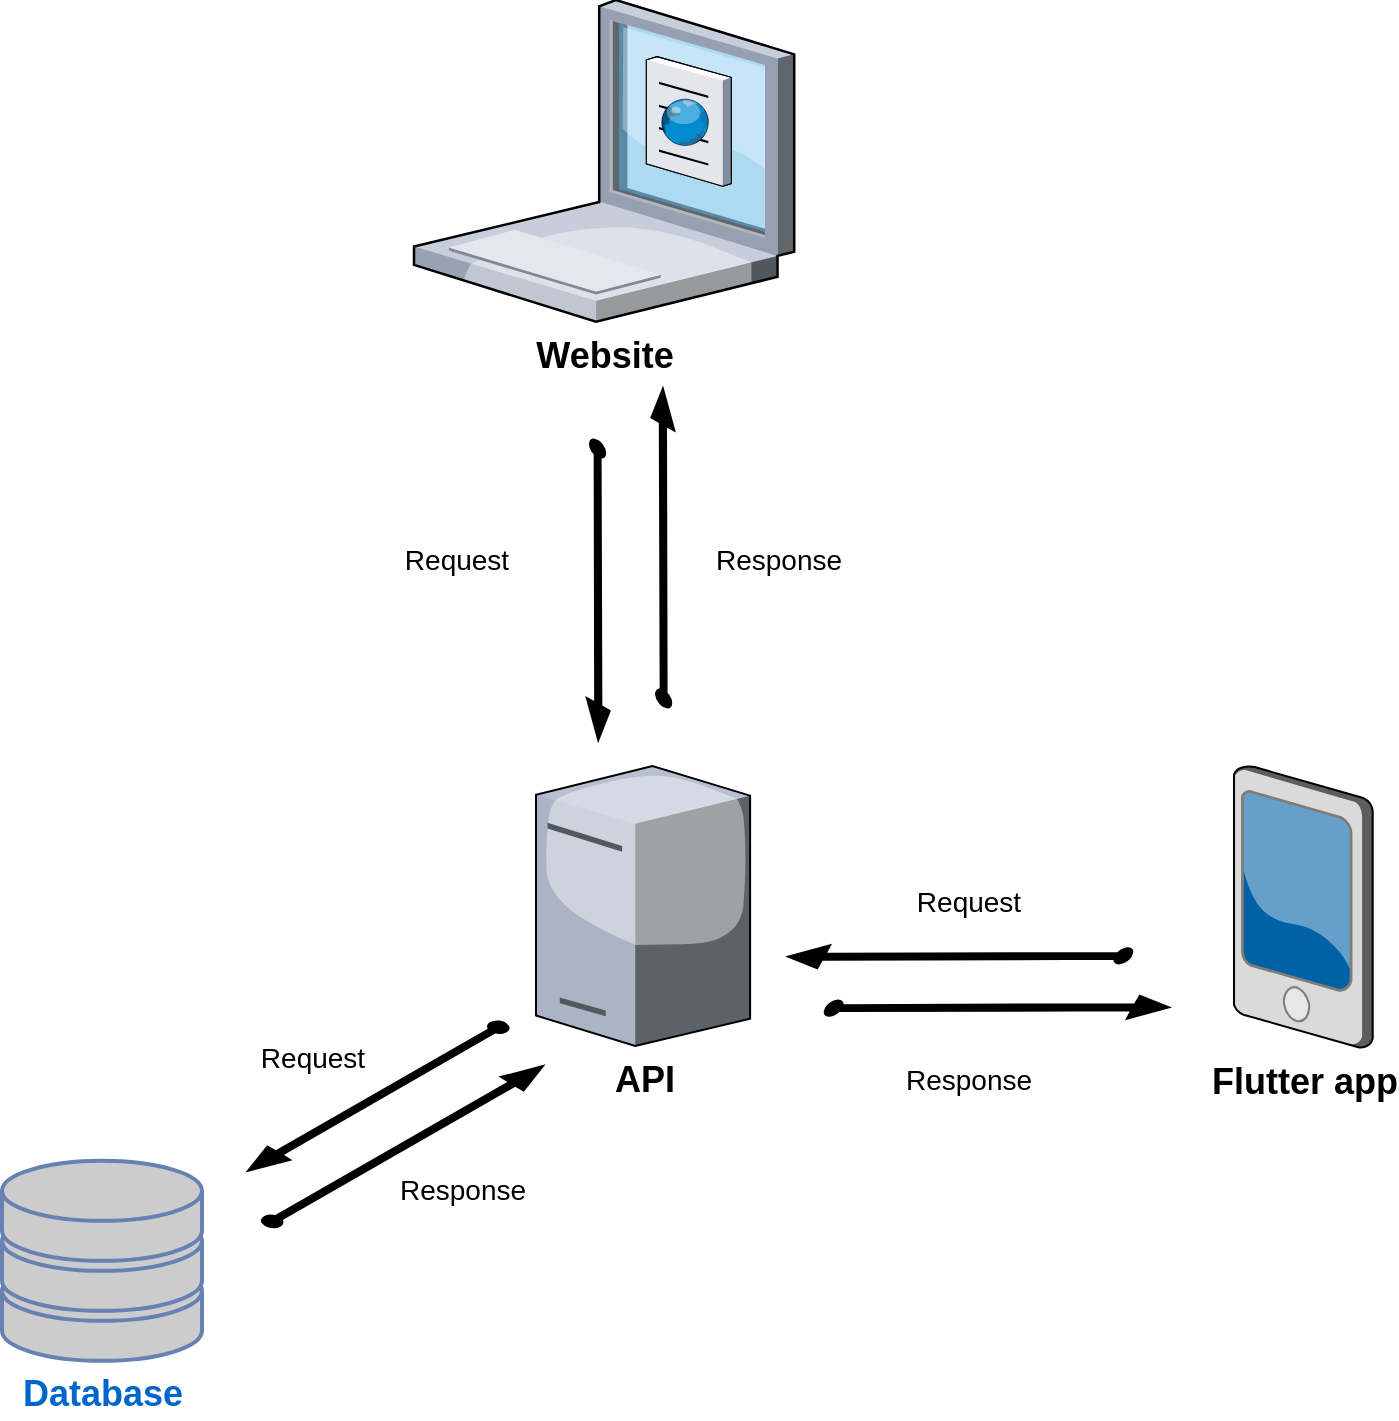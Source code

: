 <mxfile version="21.2.8" type="device">
  <diagram name="Page-1" id="aaaa8250-4180-3840-79b5-4cada1eebb92">
    <mxGraphModel dx="1147" dy="1193" grid="0" gridSize="10" guides="1" tooltips="1" connect="1" arrows="1" fold="1" page="1" pageScale="1" pageWidth="850" pageHeight="1100" background="none" math="0" shadow="0">
      <root>
        <mxCell id="0" />
        <mxCell id="1" parent="0" />
        <mxCell id="-NlnSeQjAZrbDWO0gbE8-17" value="&lt;b&gt;&lt;font style=&quot;font-size: 18px;&quot;&gt;Database&lt;/font&gt;&lt;/b&gt;" style="fontColor=#0066CC;verticalAlign=top;verticalLabelPosition=bottom;labelPosition=center;align=center;html=1;outlineConnect=0;fillColor=#CCCCCC;strokeColor=#6881B3;gradientColor=none;gradientDirection=north;strokeWidth=2;shape=mxgraph.networks.storage;" vertex="1" parent="1">
          <mxGeometry x="23" y="797.43" width="100" height="100" as="geometry" />
        </mxCell>
        <mxCell id="-NlnSeQjAZrbDWO0gbE8-19" value="&lt;b&gt;&lt;font style=&quot;font-size: 18px;&quot;&gt;API&lt;/font&gt;&lt;/b&gt;" style="verticalLabelPosition=bottom;sketch=0;aspect=fixed;html=1;verticalAlign=top;strokeColor=none;align=center;outlineConnect=0;shape=mxgraph.citrix.tower_server;" vertex="1" parent="1">
          <mxGeometry x="290" y="600" width="107.06" height="140" as="geometry" />
        </mxCell>
        <mxCell id="-NlnSeQjAZrbDWO0gbE8-20" value="" style="verticalLabelPosition=bottom;html=1;verticalAlign=top;strokeWidth=1;align=center;outlineConnect=0;dashed=0;outlineConnect=0;shape=mxgraph.aws3d.arrowNE;fillColor=#000000;aspect=fixed;" vertex="1" parent="1">
          <mxGeometry x="153" y="750" width="140.5" height="80.29" as="geometry" />
        </mxCell>
        <mxCell id="-NlnSeQjAZrbDWO0gbE8-21" value="" style="verticalLabelPosition=bottom;html=1;verticalAlign=top;strokeWidth=1;align=center;outlineConnect=0;dashed=0;outlineConnect=0;shape=mxgraph.aws3d.arrowSW;fillColor=#000000;aspect=fixed;" vertex="1" parent="1">
          <mxGeometry x="146" y="728" width="130.25" height="74.43" as="geometry" />
        </mxCell>
        <mxCell id="-NlnSeQjAZrbDWO0gbE8-23" value="&lt;b&gt;&lt;font style=&quot;font-size: 18px;&quot;&gt;Flutter app&lt;/font&gt;&lt;/b&gt;" style="verticalLabelPosition=bottom;sketch=0;aspect=fixed;html=1;verticalAlign=top;strokeColor=none;align=center;outlineConnect=0;shape=mxgraph.citrix.pda;" vertex="1" parent="1">
          <mxGeometry x="639" y="600" width="69.34" height="141" as="geometry" />
        </mxCell>
        <mxCell id="-NlnSeQjAZrbDWO0gbE8-26" value="" style="group" vertex="1" connectable="0" parent="1">
          <mxGeometry x="229" y="217" width="190.11" height="170" as="geometry" />
        </mxCell>
        <mxCell id="-NlnSeQjAZrbDWO0gbE8-25" value="&lt;b&gt;&lt;font style=&quot;font-size: 18px;&quot;&gt;Website&lt;/font&gt;&lt;/b&gt;" style="verticalLabelPosition=bottom;sketch=0;aspect=fixed;html=1;verticalAlign=top;strokeColor=none;align=center;outlineConnect=0;shape=mxgraph.citrix.laptop_1;" vertex="1" parent="-NlnSeQjAZrbDWO0gbE8-26">
          <mxGeometry width="190.11" height="160.86" as="geometry" />
        </mxCell>
        <mxCell id="-NlnSeQjAZrbDWO0gbE8-24" value="" style="verticalLabelPosition=bottom;sketch=0;aspect=fixed;html=1;verticalAlign=top;strokeColor=none;align=center;outlineConnect=0;shape=mxgraph.citrix.browser;" vertex="1" parent="-NlnSeQjAZrbDWO0gbE8-26">
          <mxGeometry x="116.177" y="28.333" width="42.449" height="64.791" as="geometry" />
        </mxCell>
        <mxCell id="-NlnSeQjAZrbDWO0gbE8-27" value="" style="verticalLabelPosition=bottom;html=1;verticalAlign=top;strokeWidth=1;align=center;outlineConnect=0;dashed=0;outlineConnect=0;shape=mxgraph.aws3d.arrowNW;fillColor=#000000;aspect=fixed;rotation=60;" vertex="1" parent="1">
          <mxGeometry x="284.04" y="451.79" width="139.5" height="79.72" as="geometry" />
        </mxCell>
        <mxCell id="-NlnSeQjAZrbDWO0gbE8-29" value="&lt;font style=&quot;font-size: 14px;&quot;&gt;Response&lt;/font&gt;" style="text;html=1;align=center;verticalAlign=middle;resizable=0;points=[];autosize=1;strokeColor=none;fillColor=none;" vertex="1" parent="1">
          <mxGeometry x="370" y="482" width="81" height="29" as="geometry" />
        </mxCell>
        <mxCell id="-NlnSeQjAZrbDWO0gbE8-30" value="&lt;font style=&quot;font-size: 14px;&quot;&gt;Request&lt;/font&gt;" style="text;html=1;align=center;verticalAlign=middle;resizable=0;points=[];autosize=1;strokeColor=none;fillColor=none;" vertex="1" parent="1">
          <mxGeometry x="215" y="482" width="70" height="29" as="geometry" />
        </mxCell>
        <mxCell id="-NlnSeQjAZrbDWO0gbE8-31" value="" style="verticalLabelPosition=bottom;html=1;verticalAlign=top;strokeWidth=1;align=center;outlineConnect=0;dashed=0;outlineConnect=0;shape=mxgraph.aws3d.arrowNW;fillColor=#000000;aspect=fixed;rotation=60;flipV=0;flipH=0;direction=west;" vertex="1" parent="1">
          <mxGeometry x="255.06" y="473.68" width="131.5" height="75.15" as="geometry" />
        </mxCell>
        <mxCell id="-NlnSeQjAZrbDWO0gbE8-32" value="&lt;font style=&quot;font-size: 14px;&quot;&gt;Request&lt;/font&gt;" style="text;html=1;align=center;verticalAlign=middle;resizable=0;points=[];autosize=1;strokeColor=none;fillColor=none;" vertex="1" parent="1">
          <mxGeometry x="142.5" y="731" width="70" height="29" as="geometry" />
        </mxCell>
        <mxCell id="-NlnSeQjAZrbDWO0gbE8-33" value="&lt;font style=&quot;font-size: 14px;&quot;&gt;Response&lt;/font&gt;" style="text;html=1;align=center;verticalAlign=middle;resizable=0;points=[];autosize=1;strokeColor=none;fillColor=none;" vertex="1" parent="1">
          <mxGeometry x="212.5" y="797.43" width="81" height="29" as="geometry" />
        </mxCell>
        <mxCell id="-NlnSeQjAZrbDWO0gbE8-34" value="&lt;font style=&quot;font-size: 14px;&quot;&gt;Response&lt;/font&gt;" style="text;html=1;align=center;verticalAlign=middle;resizable=0;points=[];autosize=1;strokeColor=none;fillColor=none;" vertex="1" parent="1">
          <mxGeometry x="465.75" y="742.0" width="81" height="29" as="geometry" />
        </mxCell>
        <mxCell id="-NlnSeQjAZrbDWO0gbE8-35" value="&lt;font style=&quot;font-size: 14px;&quot;&gt;Request&lt;/font&gt;" style="text;html=1;align=center;verticalAlign=middle;resizable=0;points=[];autosize=1;strokeColor=none;fillColor=none;" vertex="1" parent="1">
          <mxGeometry x="470.75" y="653" width="70" height="29" as="geometry" />
        </mxCell>
        <mxCell id="-NlnSeQjAZrbDWO0gbE8-36" value="" style="verticalLabelPosition=bottom;html=1;verticalAlign=top;strokeWidth=1;align=center;outlineConnect=0;dashed=0;outlineConnect=0;shape=mxgraph.aws3d.arrowNE;fillColor=#000000;aspect=fixed;flipV=1;rotation=-30;" vertex="1" parent="1">
          <mxGeometry x="444.5" y="678" width="150.5" height="86" as="geometry" />
        </mxCell>
        <mxCell id="-NlnSeQjAZrbDWO0gbE8-37" value="" style="verticalLabelPosition=bottom;html=1;verticalAlign=top;strokeWidth=1;align=center;outlineConnect=0;dashed=0;outlineConnect=0;shape=mxgraph.aws3d.arrowNE;fillColor=#000000;aspect=fixed;flipV=1;rotation=-30;direction=west;" vertex="1" parent="1">
          <mxGeometry x="427.5" y="652" width="150.5" height="86" as="geometry" />
        </mxCell>
      </root>
    </mxGraphModel>
  </diagram>
</mxfile>

